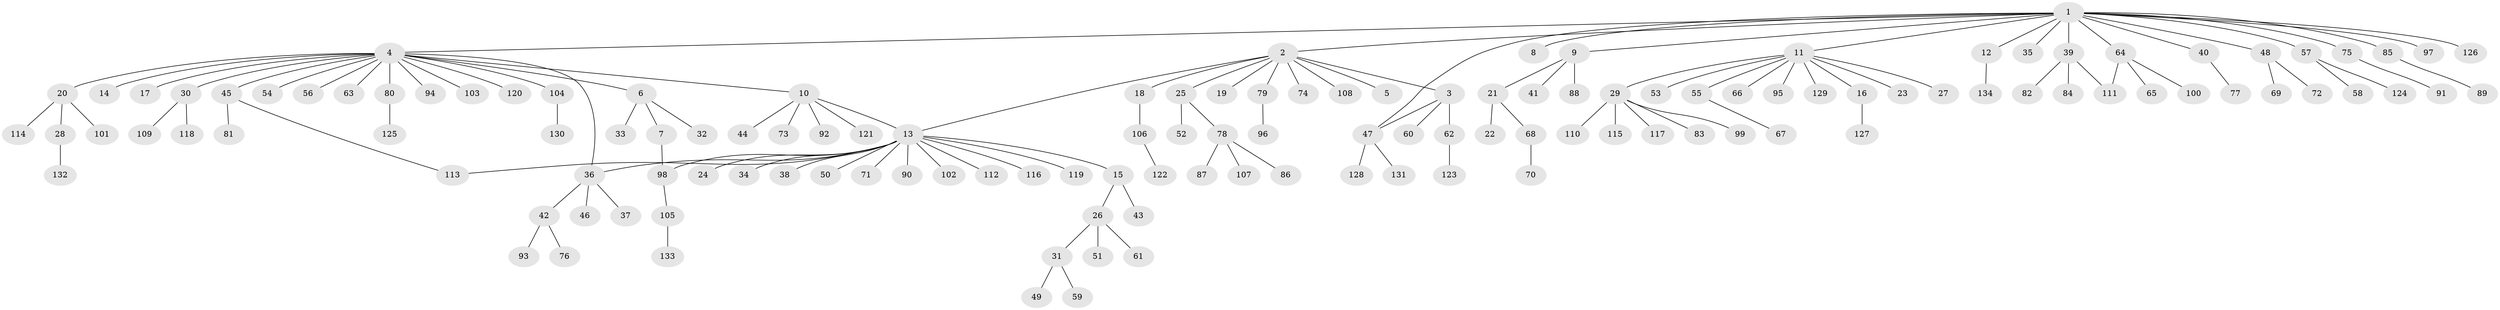 // coarse degree distribution, {19: 0.01904761904761905, 10: 0.009523809523809525, 3: 0.08571428571428572, 18: 0.009523809523809525, 1: 0.7142857142857143, 4: 0.009523809523809525, 5: 0.02857142857142857, 9: 0.009523809523809525, 2: 0.11428571428571428}
// Generated by graph-tools (version 1.1) at 2025/41/03/06/25 10:41:50]
// undirected, 134 vertices, 139 edges
graph export_dot {
graph [start="1"]
  node [color=gray90,style=filled];
  1;
  2;
  3;
  4;
  5;
  6;
  7;
  8;
  9;
  10;
  11;
  12;
  13;
  14;
  15;
  16;
  17;
  18;
  19;
  20;
  21;
  22;
  23;
  24;
  25;
  26;
  27;
  28;
  29;
  30;
  31;
  32;
  33;
  34;
  35;
  36;
  37;
  38;
  39;
  40;
  41;
  42;
  43;
  44;
  45;
  46;
  47;
  48;
  49;
  50;
  51;
  52;
  53;
  54;
  55;
  56;
  57;
  58;
  59;
  60;
  61;
  62;
  63;
  64;
  65;
  66;
  67;
  68;
  69;
  70;
  71;
  72;
  73;
  74;
  75;
  76;
  77;
  78;
  79;
  80;
  81;
  82;
  83;
  84;
  85;
  86;
  87;
  88;
  89;
  90;
  91;
  92;
  93;
  94;
  95;
  96;
  97;
  98;
  99;
  100;
  101;
  102;
  103;
  104;
  105;
  106;
  107;
  108;
  109;
  110;
  111;
  112;
  113;
  114;
  115;
  116;
  117;
  118;
  119;
  120;
  121;
  122;
  123;
  124;
  125;
  126;
  127;
  128;
  129;
  130;
  131;
  132;
  133;
  134;
  1 -- 2;
  1 -- 4;
  1 -- 8;
  1 -- 9;
  1 -- 11;
  1 -- 12;
  1 -- 35;
  1 -- 39;
  1 -- 40;
  1 -- 47;
  1 -- 48;
  1 -- 57;
  1 -- 64;
  1 -- 75;
  1 -- 85;
  1 -- 97;
  1 -- 126;
  2 -- 3;
  2 -- 5;
  2 -- 13;
  2 -- 18;
  2 -- 19;
  2 -- 25;
  2 -- 74;
  2 -- 79;
  2 -- 108;
  3 -- 47;
  3 -- 60;
  3 -- 62;
  4 -- 6;
  4 -- 10;
  4 -- 14;
  4 -- 17;
  4 -- 20;
  4 -- 30;
  4 -- 36;
  4 -- 45;
  4 -- 54;
  4 -- 56;
  4 -- 63;
  4 -- 80;
  4 -- 94;
  4 -- 103;
  4 -- 104;
  4 -- 120;
  6 -- 7;
  6 -- 32;
  6 -- 33;
  7 -- 98;
  9 -- 21;
  9 -- 41;
  9 -- 88;
  10 -- 13;
  10 -- 44;
  10 -- 73;
  10 -- 92;
  10 -- 121;
  11 -- 16;
  11 -- 23;
  11 -- 27;
  11 -- 29;
  11 -- 53;
  11 -- 55;
  11 -- 66;
  11 -- 95;
  11 -- 129;
  12 -- 134;
  13 -- 15;
  13 -- 24;
  13 -- 34;
  13 -- 36;
  13 -- 38;
  13 -- 50;
  13 -- 71;
  13 -- 90;
  13 -- 98;
  13 -- 102;
  13 -- 112;
  13 -- 113;
  13 -- 116;
  13 -- 119;
  15 -- 26;
  15 -- 43;
  16 -- 127;
  18 -- 106;
  20 -- 28;
  20 -- 101;
  20 -- 114;
  21 -- 22;
  21 -- 68;
  25 -- 52;
  25 -- 78;
  26 -- 31;
  26 -- 51;
  26 -- 61;
  28 -- 132;
  29 -- 83;
  29 -- 99;
  29 -- 110;
  29 -- 115;
  29 -- 117;
  30 -- 109;
  30 -- 118;
  31 -- 49;
  31 -- 59;
  36 -- 37;
  36 -- 42;
  36 -- 46;
  39 -- 82;
  39 -- 84;
  39 -- 111;
  40 -- 77;
  42 -- 76;
  42 -- 93;
  45 -- 81;
  45 -- 113;
  47 -- 128;
  47 -- 131;
  48 -- 69;
  48 -- 72;
  55 -- 67;
  57 -- 58;
  57 -- 124;
  62 -- 123;
  64 -- 65;
  64 -- 100;
  64 -- 111;
  68 -- 70;
  75 -- 91;
  78 -- 86;
  78 -- 87;
  78 -- 107;
  79 -- 96;
  80 -- 125;
  85 -- 89;
  98 -- 105;
  104 -- 130;
  105 -- 133;
  106 -- 122;
}
